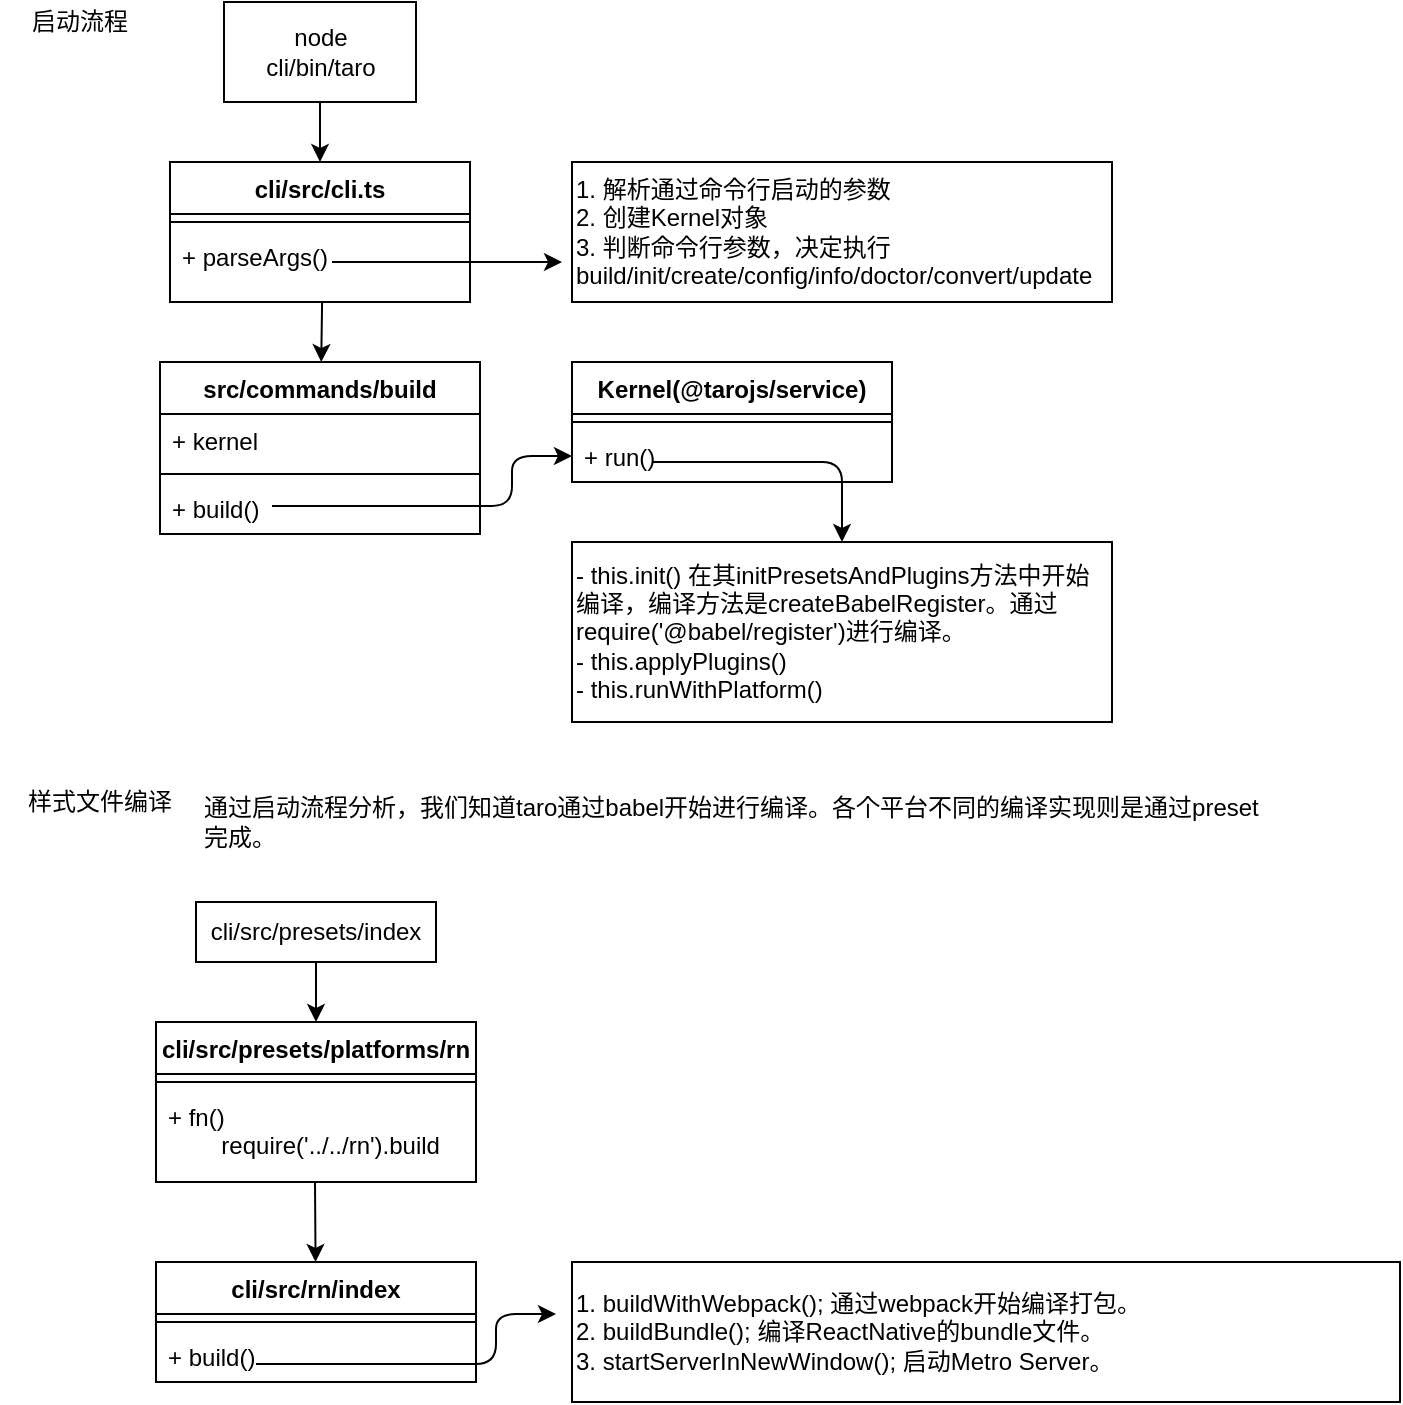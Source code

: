 <mxfile version="13.6.5" type="github">
  <diagram id="qLGAQN45khurday5uuPe" name="第 1 页">
    <mxGraphModel dx="1032" dy="741" grid="1" gridSize="10" guides="1" tooltips="1" connect="1" arrows="1" fold="1" page="1" pageScale="1" pageWidth="827" pageHeight="1169" math="0" shadow="0">
      <root>
        <mxCell id="0" />
        <mxCell id="1" parent="0" />
        <mxCell id="If2TSdoc109izGzcaKSD-9" value="node&lt;br&gt;cli/bin/taro" style="html=1;" parent="1" vertex="1">
          <mxGeometry x="152" y="20" width="96" height="50" as="geometry" />
        </mxCell>
        <mxCell id="If2TSdoc109izGzcaKSD-10" value="" style="endArrow=classic;html=1;exitX=0.5;exitY=1;exitDx=0;exitDy=0;entryX=0.5;entryY=0;entryDx=0;entryDy=0;" parent="1" source="If2TSdoc109izGzcaKSD-9" target="If2TSdoc109izGzcaKSD-5" edge="1">
          <mxGeometry relative="1" as="geometry">
            <mxPoint x="196" y="330" as="sourcePoint" />
            <mxPoint x="296" y="330" as="targetPoint" />
          </mxGeometry>
        </mxCell>
        <mxCell id="If2TSdoc109izGzcaKSD-12" value="1. 解析通过命令行启动的参数&lt;br&gt;2. 创建Kernel对象&lt;br&gt;3. 判断命令行参数，决定执行build/init/create/config/info/doctor/convert/update" style="rounded=0;whiteSpace=wrap;html=1;align=left;" parent="1" vertex="1">
          <mxGeometry x="326" y="100" width="270" height="70" as="geometry" />
        </mxCell>
        <mxCell id="If2TSdoc109izGzcaKSD-13" value="" style="endArrow=classic;html=1;" parent="1" edge="1">
          <mxGeometry width="50" height="50" relative="1" as="geometry">
            <mxPoint x="206" y="150" as="sourcePoint" />
            <mxPoint x="321" y="150" as="targetPoint" />
            <Array as="points" />
          </mxGeometry>
        </mxCell>
        <mxCell id="CVPaqhK79-wcYEb8_Y2l-2" value="" style="endArrow=classic;html=1;exitX=0.507;exitY=1;exitDx=0;exitDy=0;exitPerimeter=0;" parent="1" source="If2TSdoc109izGzcaKSD-8" target="If2TSdoc109izGzcaKSD-14" edge="1">
          <mxGeometry width="50" height="50" relative="1" as="geometry">
            <mxPoint x="-54" y="300" as="sourcePoint" />
            <mxPoint x="-4" y="250" as="targetPoint" />
          </mxGeometry>
        </mxCell>
        <mxCell id="CVPaqhK79-wcYEb8_Y2l-3" value="- this.init() 在其initPresetsAndPlugins方法中开始编译，编译方法是createBabelRegister。通过require(&#39;@babel/register&#39;)进行编译。&lt;br&gt;- this.applyPlugins()&lt;br&gt;- this.runWithPlatform()" style="rounded=0;whiteSpace=wrap;html=1;align=left;" parent="1" vertex="1">
          <mxGeometry x="326" y="290" width="270" height="90" as="geometry" />
        </mxCell>
        <mxCell id="_iwkqZUHezdEcZJgWdHv-1" value="样式文件编译" style="text;html=1;strokeColor=none;fillColor=none;align=center;verticalAlign=middle;whiteSpace=wrap;rounded=0;" parent="1" vertex="1">
          <mxGeometry x="40" y="410" width="100" height="20" as="geometry" />
        </mxCell>
        <mxCell id="_iwkqZUHezdEcZJgWdHv-2" value="启动流程" style="text;html=1;strokeColor=none;fillColor=none;align=center;verticalAlign=middle;whiteSpace=wrap;rounded=0;" parent="1" vertex="1">
          <mxGeometry x="40" y="20" width="80" height="20" as="geometry" />
        </mxCell>
        <mxCell id="If2TSdoc109izGzcaKSD-5" value="cli/src/cli.ts" style="swimlane;fontStyle=1;align=center;verticalAlign=top;childLayout=stackLayout;horizontal=1;startSize=26;horizontalStack=0;resizeParent=1;resizeParentMax=0;resizeLast=0;collapsible=1;marginBottom=0;" parent="1" vertex="1">
          <mxGeometry x="125" y="100" width="150" height="70" as="geometry" />
        </mxCell>
        <mxCell id="If2TSdoc109izGzcaKSD-7" value="" style="line;strokeWidth=1;fillColor=none;align=left;verticalAlign=middle;spacingTop=-1;spacingLeft=3;spacingRight=3;rotatable=0;labelPosition=right;points=[];portConstraint=eastwest;" parent="If2TSdoc109izGzcaKSD-5" vertex="1">
          <mxGeometry y="26" width="150" height="8" as="geometry" />
        </mxCell>
        <mxCell id="If2TSdoc109izGzcaKSD-8" value="+ parseArgs()" style="text;strokeColor=none;fillColor=none;align=left;verticalAlign=top;spacingLeft=4;spacingRight=4;overflow=hidden;rotatable=0;points=[[0,0.5],[1,0.5]];portConstraint=eastwest;" parent="If2TSdoc109izGzcaKSD-5" vertex="1">
          <mxGeometry y="34" width="150" height="36" as="geometry" />
        </mxCell>
        <mxCell id="If2TSdoc109izGzcaKSD-14" value="src/commands/build" style="swimlane;fontStyle=1;align=center;verticalAlign=top;childLayout=stackLayout;horizontal=1;startSize=26;horizontalStack=0;resizeParent=1;resizeParentMax=0;resizeLast=0;collapsible=1;marginBottom=0;" parent="1" vertex="1">
          <mxGeometry x="120" y="200" width="160" height="86" as="geometry" />
        </mxCell>
        <mxCell id="If2TSdoc109izGzcaKSD-15" value="+ kernel" style="text;strokeColor=none;fillColor=none;align=left;verticalAlign=top;spacingLeft=4;spacingRight=4;overflow=hidden;rotatable=0;points=[[0,0.5],[1,0.5]];portConstraint=eastwest;" parent="If2TSdoc109izGzcaKSD-14" vertex="1">
          <mxGeometry y="26" width="160" height="26" as="geometry" />
        </mxCell>
        <mxCell id="If2TSdoc109izGzcaKSD-16" value="" style="line;strokeWidth=1;fillColor=none;align=left;verticalAlign=middle;spacingTop=-1;spacingLeft=3;spacingRight=3;rotatable=0;labelPosition=right;points=[];portConstraint=eastwest;" parent="If2TSdoc109izGzcaKSD-14" vertex="1">
          <mxGeometry y="52" width="160" height="8" as="geometry" />
        </mxCell>
        <mxCell id="CVPaqhK79-wcYEb8_Y2l-1" value="" style="endArrow=classic;html=1;entryX=0;entryY=0.5;entryDx=0;entryDy=0;" parent="If2TSdoc109izGzcaKSD-14" target="If2TSdoc109izGzcaKSD-21" edge="1">
          <mxGeometry width="50" height="50" relative="1" as="geometry">
            <mxPoint x="56" y="72" as="sourcePoint" />
            <mxPoint x="176" y="52" as="targetPoint" />
            <Array as="points">
              <mxPoint x="176" y="72" />
              <mxPoint x="176" y="47" />
            </Array>
          </mxGeometry>
        </mxCell>
        <mxCell id="If2TSdoc109izGzcaKSD-17" value="+ build()" style="text;strokeColor=none;fillColor=none;align=left;verticalAlign=top;spacingLeft=4;spacingRight=4;overflow=hidden;rotatable=0;points=[[0,0.5],[1,0.5]];portConstraint=eastwest;" parent="If2TSdoc109izGzcaKSD-14" vertex="1">
          <mxGeometry y="60" width="160" height="26" as="geometry" />
        </mxCell>
        <mxCell id="If2TSdoc109izGzcaKSD-18" value="Kernel(@tarojs/service)" style="swimlane;fontStyle=1;align=center;verticalAlign=top;childLayout=stackLayout;horizontal=1;startSize=26;horizontalStack=0;resizeParent=1;resizeParentMax=0;resizeLast=0;collapsible=1;marginBottom=0;" parent="1" vertex="1">
          <mxGeometry x="326" y="200" width="160" height="60" as="geometry" />
        </mxCell>
        <mxCell id="If2TSdoc109izGzcaKSD-20" value="" style="line;strokeWidth=1;fillColor=none;align=left;verticalAlign=middle;spacingTop=-1;spacingLeft=3;spacingRight=3;rotatable=0;labelPosition=right;points=[];portConstraint=eastwest;" parent="If2TSdoc109izGzcaKSD-18" vertex="1">
          <mxGeometry y="26" width="160" height="8" as="geometry" />
        </mxCell>
        <mxCell id="CVPaqhK79-wcYEb8_Y2l-4" value="" style="endArrow=classic;html=1;entryX=0.5;entryY=0;entryDx=0;entryDy=0;" parent="If2TSdoc109izGzcaKSD-18" target="CVPaqhK79-wcYEb8_Y2l-3" edge="1">
          <mxGeometry width="50" height="50" relative="1" as="geometry">
            <mxPoint x="40" y="50" as="sourcePoint" />
            <mxPoint x="90" as="targetPoint" />
            <Array as="points">
              <mxPoint x="135" y="50" />
            </Array>
          </mxGeometry>
        </mxCell>
        <mxCell id="If2TSdoc109izGzcaKSD-21" value="+ run()" style="text;strokeColor=none;fillColor=none;align=left;verticalAlign=top;spacingLeft=4;spacingRight=4;overflow=hidden;rotatable=0;points=[[0,0.5],[1,0.5]];portConstraint=eastwest;" parent="If2TSdoc109izGzcaKSD-18" vertex="1">
          <mxGeometry y="34" width="160" height="26" as="geometry" />
        </mxCell>
        <mxCell id="okpEa-yubMFcdNo9ZUSm-1" value="通过启动流程分析，我们知道taro通过babel开始进行编译。各个平台不同的编译实现则是通过preset完成。" style="text;html=1;strokeColor=none;fillColor=none;align=left;verticalAlign=middle;whiteSpace=wrap;rounded=0;" vertex="1" parent="1">
          <mxGeometry x="140" y="410" width="530" height="40" as="geometry" />
        </mxCell>
        <mxCell id="okpEa-yubMFcdNo9ZUSm-2" value="cli/src/presets/index" style="rounded=0;whiteSpace=wrap;html=1;align=center;" vertex="1" parent="1">
          <mxGeometry x="138" y="470" width="120" height="30" as="geometry" />
        </mxCell>
        <mxCell id="okpEa-yubMFcdNo9ZUSm-7" value="" style="endArrow=classic;html=1;exitX=0.5;exitY=1;exitDx=0;exitDy=0;entryX=0.5;entryY=0;entryDx=0;entryDy=0;" edge="1" parent="1" source="okpEa-yubMFcdNo9ZUSm-2" target="okpEa-yubMFcdNo9ZUSm-3">
          <mxGeometry width="50" height="50" relative="1" as="geometry">
            <mxPoint x="28" y="540" as="sourcePoint" />
            <mxPoint x="78" y="490" as="targetPoint" />
          </mxGeometry>
        </mxCell>
        <mxCell id="okpEa-yubMFcdNo9ZUSm-12" value="1. buildWithWebpack(); 通过webpack开始编译打包。&lt;br&gt;2. buildBundle(); 编译ReactNative的bundle文件。&lt;br&gt;3. startServerInNewWindow(); 启动Metro Server。" style="rounded=0;whiteSpace=wrap;html=1;align=left;" vertex="1" parent="1">
          <mxGeometry x="326" y="650" width="414" height="70" as="geometry" />
        </mxCell>
        <mxCell id="okpEa-yubMFcdNo9ZUSm-3" value="cli/src/presets/platforms/rn" style="swimlane;fontStyle=1;align=center;verticalAlign=top;childLayout=stackLayout;horizontal=1;startSize=26;horizontalStack=0;resizeParent=1;resizeParentMax=0;resizeLast=0;collapsible=1;marginBottom=0;" vertex="1" parent="1">
          <mxGeometry x="118" y="530" width="160" height="80" as="geometry" />
        </mxCell>
        <mxCell id="okpEa-yubMFcdNo9ZUSm-5" value="" style="line;strokeWidth=1;fillColor=none;align=left;verticalAlign=middle;spacingTop=-1;spacingLeft=3;spacingRight=3;rotatable=0;labelPosition=right;points=[];portConstraint=eastwest;" vertex="1" parent="okpEa-yubMFcdNo9ZUSm-3">
          <mxGeometry y="26" width="160" height="8" as="geometry" />
        </mxCell>
        <mxCell id="okpEa-yubMFcdNo9ZUSm-6" value="+ fn()&#xa;        require(&#39;../../rn&#39;).build" style="text;strokeColor=none;fillColor=none;align=left;verticalAlign=top;spacingLeft=4;spacingRight=4;overflow=hidden;rotatable=0;points=[[0,0.5],[1,0.5]];portConstraint=eastwest;" vertex="1" parent="okpEa-yubMFcdNo9ZUSm-3">
          <mxGeometry y="34" width="160" height="46" as="geometry" />
        </mxCell>
        <mxCell id="okpEa-yubMFcdNo9ZUSm-14" value="" style="endArrow=classic;html=1;exitX=0.5;exitY=1;exitDx=0;exitDy=0;" edge="1" parent="1" target="okpEa-yubMFcdNo9ZUSm-8">
          <mxGeometry width="50" height="50" relative="1" as="geometry">
            <mxPoint x="197.5" y="610" as="sourcePoint" />
            <mxPoint x="197.5" y="640" as="targetPoint" />
          </mxGeometry>
        </mxCell>
        <mxCell id="okpEa-yubMFcdNo9ZUSm-8" value="cli/src/rn/index" style="swimlane;fontStyle=1;align=center;verticalAlign=top;childLayout=stackLayout;horizontal=1;startSize=26;horizontalStack=0;resizeParent=1;resizeParentMax=0;resizeLast=0;collapsible=1;marginBottom=0;" vertex="1" parent="1">
          <mxGeometry x="118" y="650" width="160" height="60" as="geometry" />
        </mxCell>
        <mxCell id="okpEa-yubMFcdNo9ZUSm-10" value="" style="line;strokeWidth=1;fillColor=none;align=left;verticalAlign=middle;spacingTop=-1;spacingLeft=3;spacingRight=3;rotatable=0;labelPosition=right;points=[];portConstraint=eastwest;" vertex="1" parent="okpEa-yubMFcdNo9ZUSm-8">
          <mxGeometry y="26" width="160" height="8" as="geometry" />
        </mxCell>
        <mxCell id="okpEa-yubMFcdNo9ZUSm-11" value="+ build()" style="text;strokeColor=none;fillColor=none;align=left;verticalAlign=top;spacingLeft=4;spacingRight=4;overflow=hidden;rotatable=0;points=[[0,0.5],[1,0.5]];portConstraint=eastwest;" vertex="1" parent="okpEa-yubMFcdNo9ZUSm-8">
          <mxGeometry y="34" width="160" height="26" as="geometry" />
        </mxCell>
        <mxCell id="okpEa-yubMFcdNo9ZUSm-13" value="" style="endArrow=classic;html=1;entryX=0;entryY=0.5;entryDx=0;entryDy=0;" edge="1" parent="okpEa-yubMFcdNo9ZUSm-8">
          <mxGeometry width="50" height="50" relative="1" as="geometry">
            <mxPoint x="50" y="51" as="sourcePoint" />
            <mxPoint x="200" y="26" as="targetPoint" />
            <Array as="points">
              <mxPoint x="170" y="51" />
              <mxPoint x="170" y="26" />
            </Array>
          </mxGeometry>
        </mxCell>
      </root>
    </mxGraphModel>
  </diagram>
</mxfile>
